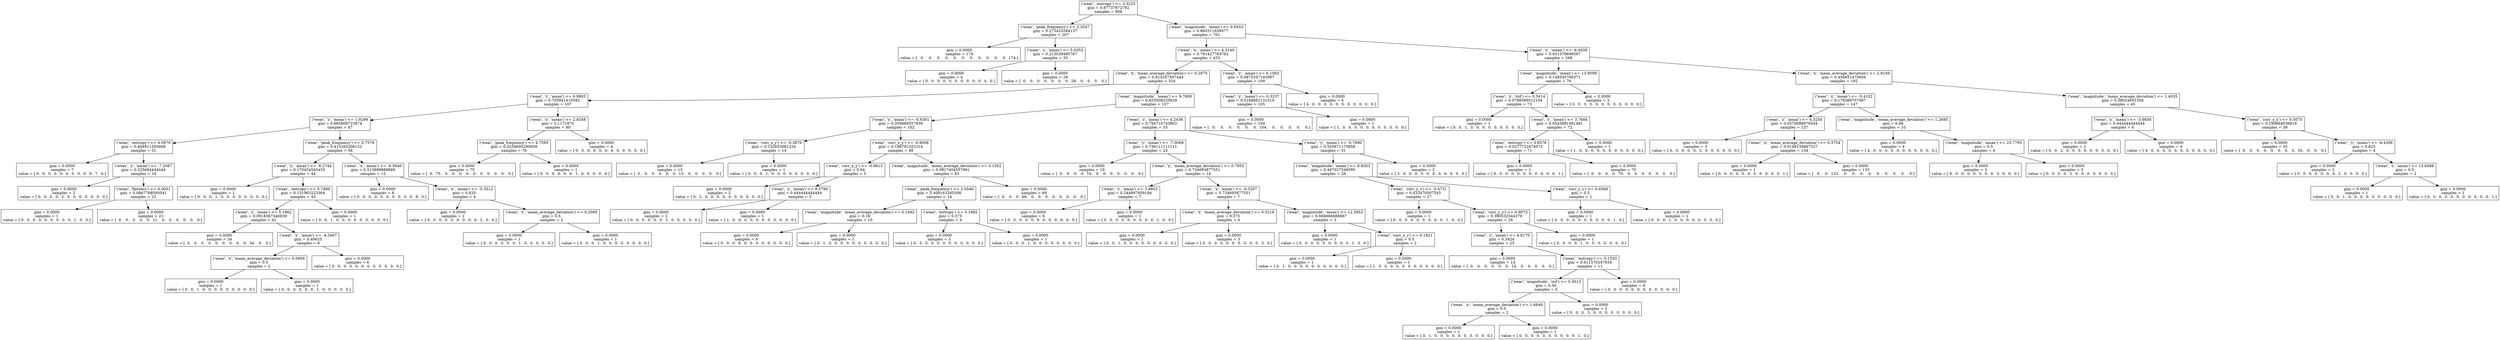 digraph Tree {
0 [label="('wear', 'entropy') <= 3.3225\ngini = 0.87737972792\nsamples = 908", shape="box"] ;
1 [label="('wear', 'peak_frequency') <= 2.3547\ngini = 0.273425284137\nsamples = 207", shape="box"] ;
0 -> 1 ;
2 [label="gini = 0.0000\nsamples = 174\nvalue = [   0.    0.    0.    0.    0.    0.    0.    0.    0.    0.    0.  174.]", shape="box"] ;
1 -> 2 ;
3 [label="('wear', 'z', 'amax') <= 5.0353\ngini = 0.213039485767\nsamples = 33", shape="box"] ;
1 -> 3 ;
4 [label="gini = 0.0000\nsamples = 4\nvalue = [ 0.  0.  0.  0.  0.  0.  0.  0.  0.  0.  4.  0.]", shape="box"] ;
3 -> 4 ;
5 [label="gini = 0.0000\nsamples = 29\nvalue = [  0.   0.   0.   0.   0.   0.   0.  29.   0.   0.   0.   0.]", shape="box"] ;
3 -> 5 ;
6 [label="('wear', 'magnitude', 'mean') <= 9.9453\ngini = 0.860311639577\nsamples = 701", shape="box"] ;
0 -> 6 ;
7 [label="('wear', 'x', 'mean') <= 4.3149\ngini = 0.791427763762\nsamples = 433", shape="box"] ;
6 -> 7 ;
8 [label="('wear', 'x', 'mean_average_deviation') <= 0.2075\ngini = 0.814357567444\nsamples = 324", shape="box"] ;
7 -> 8 ;
9 [label="('wear', 'z', 'amax') <= 6.9903\ngini = 0.705941410592\nsamples = 167", shape="box"] ;
8 -> 9 ;
10 [label="('wear', 'z', 'mean') <= 1.9299\ngini = 0.665609723874\nsamples = 87", shape="box"] ;
9 -> 10 ;
11 [label="('wear', 'entropy') <= 4.0970\ngini = 0.484911550468\nsamples = 31", shape="box"] ;
10 -> 11 ;
12 [label="gini = 0.0000\nsamples = 7\nvalue = [ 0.  0.  0.  0.  0.  0.  0.  0.  0.  0.  7.  0.]", shape="box"] ;
11 -> 12 ;
13 [label="('wear', 'y', 'amax') <= -7.2087\ngini = 0.225694444444\nsamples = 24", shape="box"] ;
11 -> 13 ;
14 [label="gini = 0.0000\nsamples = 2\nvalue = [ 0.  0.  0.  0.  2.  0.  0.  0.  0.  0.  0.  0.]", shape="box"] ;
13 -> 14 ;
15 [label="('wear', 'flatness') <= 0.0001\ngini = 0.0867768595041\nsamples = 22", shape="box"] ;
13 -> 15 ;
16 [label="gini = 0.0000\nsamples = 1\nvalue = [ 0.  0.  0.  0.  0.  0.  0.  0.  0.  1.  0.  0.]", shape="box"] ;
15 -> 16 ;
17 [label="gini = 0.0000\nsamples = 21\nvalue = [  0.   0.   0.   0.   0.  21.   0.   0.   0.   0.   0.   0.]", shape="box"] ;
15 -> 17 ;
18 [label="('wear', 'peak_frequency') <= 3.7576\ngini = 0.413265306122\nsamples = 56", shape="box"] ;
10 -> 18 ;
19 [label="('wear', 'y', 'amax') <= -8.2744\ngini = 0.170454545455\nsamples = 44", shape="box"] ;
18 -> 19 ;
20 [label="gini = 0.0000\nsamples = 1\nvalue = [ 0.  0.  0.  1.  0.  0.  0.  0.  0.  0.  0.  0.]", shape="box"] ;
19 -> 20 ;
21 [label="('wear', 'entropy') <= 5.7489\ngini = 0.131963223364\nsamples = 43", shape="box"] ;
19 -> 21 ;
22 [label="('wear', 'z', 'mean') <= 5.1862\ngini = 0.0918367346939\nsamples = 42", shape="box"] ;
21 -> 22 ;
23 [label="gini = 0.0000\nsamples = 34\nvalue = [  0.   0.   0.   0.   0.   0.   0.   0.   0.  34.   0.   0.]", shape="box"] ;
22 -> 23 ;
24 [label="('wear', 'x', 'amax') <= -4.3467\ngini = 0.40625\nsamples = 8", shape="box"] ;
22 -> 24 ;
25 [label="('wear', 'x', 'mean_average_deviation') <= 0.0956\ngini = 0.5\nsamples = 2", shape="box"] ;
24 -> 25 ;
26 [label="gini = 0.0000\nsamples = 1\nvalue = [ 0.  0.  1.  0.  0.  0.  0.  0.  0.  0.  0.  0.]", shape="box"] ;
25 -> 26 ;
27 [label="gini = 0.0000\nsamples = 1\nvalue = [ 0.  0.  0.  0.  0.  0.  1.  0.  0.  0.  0.  0.]", shape="box"] ;
25 -> 27 ;
28 [label="gini = 0.0000\nsamples = 6\nvalue = [ 0.  0.  0.  0.  0.  0.  0.  0.  0.  6.  0.  0.]", shape="box"] ;
24 -> 28 ;
29 [label="gini = 0.0000\nsamples = 1\nvalue = [ 0.  0.  1.  0.  0.  0.  0.  0.  0.  0.  0.  0.]", shape="box"] ;
21 -> 29 ;
30 [label="('wear', 'x', 'amax') <= -6.5640\ngini = 0.513888888889\nsamples = 12", shape="box"] ;
18 -> 30 ;
31 [label="gini = 0.0000\nsamples = 8\nvalue = [ 0.  0.  0.  0.  0.  0.  0.  0.  0.  0.  8.  0.]", shape="box"] ;
30 -> 31 ;
32 [label="('wear', 'x', 'mean') <= -5.3512\ngini = 0.625\nsamples = 4", shape="box"] ;
30 -> 32 ;
33 [label="gini = 0.0000\nsamples = 2\nvalue = [ 0.  0.  0.  0.  0.  0.  0.  0.  0.  2.  0.  0.]", shape="box"] ;
32 -> 33 ;
34 [label="('wear', 'z', 'mean_average_deviation') <= 0.2095\ngini = 0.5\nsamples = 2", shape="box"] ;
32 -> 34 ;
35 [label="gini = 0.0000\nsamples = 1\nvalue = [ 0.  0.  0.  0.  0.  0.  1.  0.  0.  0.  0.  0.]", shape="box"] ;
34 -> 35 ;
36 [label="gini = 0.0000\nsamples = 1\nvalue = [ 0.  0.  0.  1.  0.  0.  0.  0.  0.  0.  0.  0.]", shape="box"] ;
34 -> 36 ;
37 [label="('wear', 'x', 'mean') <= 2.6358\ngini = 0.1171875\nsamples = 80", shape="box"] ;
9 -> 37 ;
38 [label="('wear', 'peak_frequency') <= 4.7595\ngini = 0.0259695290859\nsamples = 76", shape="box"] ;
37 -> 38 ;
39 [label="gini = 0.0000\nsamples = 75\nvalue = [  0.  75.   0.   0.   0.   0.   0.   0.   0.   0.   0.   0.]", shape="box"] ;
38 -> 39 ;
40 [label="gini = 0.0000\nsamples = 1\nvalue = [ 0.  0.  0.  0.  0.  0.  1.  0.  0.  0.  0.  0.]", shape="box"] ;
38 -> 40 ;
41 [label="gini = 0.0000\nsamples = 4\nvalue = [ 0.  0.  0.  0.  0.  0.  4.  0.  0.  0.  0.  0.]", shape="box"] ;
37 -> 41 ;
42 [label="('wear', 'magnitude', 'mean') <= 9.7600\ngini = 0.653008235628\nsamples = 157", shape="box"] ;
8 -> 42 ;
43 [label="('wear', 'x', 'amax') <= -0.6301\ngini = 0.359669357939\nsamples = 102", shape="box"] ;
42 -> 43 ;
44 [label="('wear', 'corr_x_y') <= -0.3976\ngini = 0.132653061224\nsamples = 14", shape="box"] ;
43 -> 44 ;
45 [label="gini = 0.0000\nsamples = 13\nvalue = [  0.   0.   0.   0.   0.   0.  13.   0.   0.   0.   0.   0.]", shape="box"] ;
44 -> 45 ;
46 [label="gini = 0.0000\nsamples = 1\nvalue = [ 0.  0.  0.  1.  0.  0.  0.  0.  0.  0.  0.  0.]", shape="box"] ;
44 -> 46 ;
47 [label="('wear', 'corr_x_y') <= -0.8006\ngini = 0.188791322314\nsamples = 88", shape="box"] ;
43 -> 47 ;
48 [label="('wear', 'corr_x_y') <= -0.9613\ngini = 0.64\nsamples = 5", shape="box"] ;
47 -> 48 ;
49 [label="gini = 0.0000\nsamples = 2\nvalue = [ 0.  2.  0.  0.  0.  0.  0.  0.  0.  0.  0.  0.]", shape="box"] ;
48 -> 49 ;
50 [label="('wear', 'z', 'mean') <= 8.5790\ngini = 0.444444444444\nsamples = 3", shape="box"] ;
48 -> 50 ;
51 [label="gini = 0.0000\nsamples = 2\nvalue = [ 0.  0.  0.  0.  0.  0.  2.  0.  0.  0.  0.  0.]", shape="box"] ;
50 -> 51 ;
52 [label="gini = 0.0000\nsamples = 1\nvalue = [ 1.  0.  0.  0.  0.  0.  0.  0.  0.  0.  0.  0.]", shape="box"] ;
50 -> 52 ;
53 [label="('wear', 'magnitude', 'mean_average_deviation') <= 0.1502\ngini = 0.0917404557991\nsamples = 83", shape="box"] ;
47 -> 53 ;
54 [label="('wear', 'peak_frequency') <= 2.0540\ngini = 0.408163265306\nsamples = 14", shape="box"] ;
53 -> 54 ;
55 [label="('wear', 'magnitude', 'mean_average_deviation') <= 0.1492\ngini = 0.18\nsamples = 10", shape="box"] ;
54 -> 55 ;
56 [label="gini = 0.0000\nsamples = 9\nvalue = [ 0.  0.  0.  9.  0.  0.  0.  0.  0.  0.  0.  0.]", shape="box"] ;
55 -> 56 ;
57 [label="gini = 0.0000\nsamples = 1\nvalue = [ 0.  1.  0.  0.  0.  0.  0.  0.  0.  0.  0.  0.]", shape="box"] ;
55 -> 57 ;
58 [label="('wear', 'entropy') <= 5.1682\ngini = 0.375\nsamples = 4", shape="box"] ;
54 -> 58 ;
59 [label="gini = 0.0000\nsamples = 3\nvalue = [ 0.  3.  0.  0.  0.  0.  0.  0.  0.  0.  0.  0.]", shape="box"] ;
58 -> 59 ;
60 [label="gini = 0.0000\nsamples = 1\nvalue = [ 0.  0.  0.  1.  0.  0.  0.  0.  0.  0.  0.  0.]", shape="box"] ;
58 -> 60 ;
61 [label="gini = 0.0000\nsamples = 69\nvalue = [  0.   0.   0.  69.   0.   0.   0.   0.   0.   0.   0.   0.]", shape="box"] ;
53 -> 61 ;
62 [label="('wear', 'z', 'mean') <= 4.2436\ngini = 0.794710743802\nsamples = 55", shape="box"] ;
42 -> 62 ;
63 [label="('wear', 'y', 'mean') <= -7.0068\ngini = 0.736111111111\nsamples = 24", shape="box"] ;
62 -> 63 ;
64 [label="gini = 0.0000\nsamples = 10\nvalue = [  0.   0.   0.   0.  10.   0.   0.   0.   0.   0.   0.   0.]", shape="box"] ;
63 -> 64 ;
65 [label="('wear', 'y', 'mean_average_deviation') <= 0.7953\ngini = 0.734693877551\nsamples = 14", shape="box"] ;
63 -> 65 ;
66 [label="('wear', 'z', 'amax') <= 3.8853\ngini = 0.244897959184\nsamples = 7", shape="box"] ;
65 -> 66 ;
67 [label="gini = 0.0000\nsamples = 6\nvalue = [ 0.  0.  0.  0.  0.  6.  0.  0.  0.  0.  0.  0.]", shape="box"] ;
66 -> 67 ;
68 [label="gini = 0.0000\nsamples = 1\nvalue = [ 0.  0.  0.  0.  0.  0.  0.  0.  0.  1.  0.  0.]", shape="box"] ;
66 -> 68 ;
69 [label="('wear', 'x', 'amax') <= -0.3207\ngini = 0.734693877551\nsamples = 7", shape="box"] ;
65 -> 69 ;
70 [label="('wear', 'x', 'mean_average_deviation') <= 0.5216\ngini = 0.375\nsamples = 4", shape="box"] ;
69 -> 70 ;
71 [label="gini = 0.0000\nsamples = 1\nvalue = [ 0.  0.  1.  0.  0.  0.  0.  0.  0.  0.  0.  0.]", shape="box"] ;
70 -> 71 ;
72 [label="gini = 0.0000\nsamples = 3\nvalue = [ 0.  0.  0.  0.  0.  0.  0.  0.  0.  0.  3.  0.]", shape="box"] ;
70 -> 72 ;
73 [label="('wear', 'magnitude', 'amax') <= 12.5953\ngini = 0.666666666667\nsamples = 3", shape="box"] ;
69 -> 73 ;
74 [label="gini = 0.0000\nsamples = 1\nvalue = [ 0.  0.  0.  0.  0.  0.  0.  0.  0.  1.  0.  0.]", shape="box"] ;
73 -> 74 ;
75 [label="('wear', 'corr_x_z') <= 0.1821\ngini = 0.5\nsamples = 2", shape="box"] ;
73 -> 75 ;
76 [label="gini = 0.0000\nsamples = 1\nvalue = [ 0.  1.  0.  0.  0.  0.  0.  0.  0.  0.  0.  0.]", shape="box"] ;
75 -> 76 ;
77 [label="gini = 0.0000\nsamples = 1\nvalue = [ 1.  0.  0.  0.  0.  0.  0.  0.  0.  0.  0.  0.]", shape="box"] ;
75 -> 77 ;
78 [label="('wear', 'y', 'mean') <= -0.7690\ngini = 0.555671175858\nsamples = 31", shape="box"] ;
62 -> 78 ;
79 [label="('wear', 'magnitude', 'mean') <= 9.9303\ngini = 0.497027348395\nsamples = 29", shape="box"] ;
78 -> 79 ;
80 [label="('wear', 'corr_y_z') <= -0.4731\ngini = 0.433470507545\nsamples = 27", shape="box"] ;
79 -> 80 ;
81 [label="gini = 0.0000\nsamples = 1\nvalue = [ 0.  0.  0.  0.  0.  0.  0.  0.  0.  1.  0.  0.]", shape="box"] ;
80 -> 81 ;
82 [label="('wear', 'corr_y_z') <= 0.9073\ngini = 0.390532544379\nsamples = 26", shape="box"] ;
80 -> 82 ;
83 [label="('wear', 'z', 'mean') <= 6.8170\ngini = 0.3424\nsamples = 25", shape="box"] ;
82 -> 83 ;
84 [label="gini = 0.0000\nsamples = 14\nvalue = [  0.   0.   0.   0.   0.   0.  14.   0.   0.   0.   0.   0.]", shape="box"] ;
83 -> 84 ;
85 [label="('wear', 'entropy') <= 5.1553\ngini = 0.611570247934\nsamples = 11", shape="box"] ;
83 -> 85 ;
86 [label="('wear', 'magnitude', 'std') <= 0.5613\ngini = 0.56\nsamples = 5", shape="box"] ;
85 -> 86 ;
87 [label="('wear', 'x', 'mean_average_deviation') <= 1.6849\ngini = 0.5\nsamples = 2", shape="box"] ;
86 -> 87 ;
88 [label="gini = 0.0000\nsamples = 1\nvalue = [ 0.  1.  0.  0.  0.  0.  0.  0.  0.  0.  0.  0.]", shape="box"] ;
87 -> 88 ;
89 [label="gini = 0.0000\nsamples = 1\nvalue = [ 0.  0.  0.  0.  0.  0.  0.  0.  0.  0.  1.  0.]", shape="box"] ;
87 -> 89 ;
90 [label="gini = 0.0000\nsamples = 3\nvalue = [ 0.  0.  0.  3.  0.  0.  0.  0.  0.  0.  0.  0.]", shape="box"] ;
86 -> 90 ;
91 [label="gini = 0.0000\nsamples = 6\nvalue = [ 0.  0.  0.  0.  0.  0.  6.  0.  0.  0.  0.  0.]", shape="box"] ;
85 -> 91 ;
92 [label="gini = 0.0000\nsamples = 1\nvalue = [ 0.  0.  0.  0.  1.  0.  0.  0.  0.  0.  0.  0.]", shape="box"] ;
82 -> 92 ;
93 [label="('wear', 'corr_y_z') <= 0.4568\ngini = 0.5\nsamples = 2", shape="box"] ;
79 -> 93 ;
94 [label="gini = 0.0000\nsamples = 1\nvalue = [ 0.  0.  0.  0.  0.  0.  0.  0.  0.  0.  1.  0.]", shape="box"] ;
93 -> 94 ;
95 [label="gini = 0.0000\nsamples = 1\nvalue = [ 0.  0.  0.  1.  0.  0.  0.  0.  0.  0.  0.  0.]", shape="box"] ;
93 -> 95 ;
96 [label="gini = 0.0000\nsamples = 2\nvalue = [ 2.  0.  0.  0.  0.  0.  0.  0.  0.  0.  0.  0.]", shape="box"] ;
78 -> 96 ;
97 [label="('wear', 'y', 'amax') <= 6.1063\ngini = 0.0875347192997\nsamples = 109", shape="box"] ;
7 -> 97 ;
98 [label="('wear', 'y', 'mean') <= 0.3237\ngini = 0.0188662131519\nsamples = 105", shape="box"] ;
97 -> 98 ;
99 [label="gini = 0.0000\nsamples = 104\nvalue = [   0.    0.    0.    0.    0.    0.  104.    0.    0.    0.    0.    0.]", shape="box"] ;
98 -> 99 ;
100 [label="gini = 0.0000\nsamples = 1\nvalue = [ 1.  0.  0.  0.  0.  0.  0.  0.  0.  0.  0.  0.]", shape="box"] ;
98 -> 100 ;
101 [label="gini = 0.0000\nsamples = 4\nvalue = [ 4.  0.  0.  0.  0.  0.  0.  0.  0.  0.  0.  0.]", shape="box"] ;
97 -> 101 ;
102 [label="('wear', 'y', 'mean') <= -6.4938\ngini = 0.631376698597\nsamples = 268", shape="box"] ;
6 -> 102 ;
103 [label="('wear', 'magnitude', 'mean') <= 13.9599\ngini = 0.148545706371\nsamples = 76", shape="box"] ;
102 -> 103 ;
104 [label="('wear', 'x', 'std') <= 0.5414\ngini = 0.0799399512104\nsamples = 73", shape="box"] ;
103 -> 104 ;
105 [label="gini = 0.0000\nsamples = 1\nvalue = [ 0.  0.  1.  0.  0.  0.  0.  0.  0.  0.  0.  0.]", shape="box"] ;
104 -> 105 ;
106 [label="('wear', 'z', 'mean') <= 3.7684\ngini = 0.0543981481481\nsamples = 72", shape="box"] ;
104 -> 106 ;
107 [label="('wear', 'entropy') <= 3.8576\ngini = 0.0277722674073\nsamples = 71", shape="box"] ;
106 -> 107 ;
108 [label="gini = 0.0000\nsamples = 1\nvalue = [ 0.  0.  0.  0.  0.  0.  0.  0.  0.  0.  0.  1.]", shape="box"] ;
107 -> 108 ;
109 [label="gini = 0.0000\nsamples = 70\nvalue = [  0.   0.   0.   0.  70.   0.   0.   0.   0.   0.   0.   0.]", shape="box"] ;
107 -> 109 ;
110 [label="gini = 0.0000\nsamples = 1\nvalue = [ 1.  0.  0.  0.  0.  0.  0.  0.  0.  0.  0.  0.]", shape="box"] ;
106 -> 110 ;
111 [label="gini = 0.0000\nsamples = 3\nvalue = [ 0.  0.  3.  0.  0.  0.  0.  0.  0.  0.  0.  0.]", shape="box"] ;
103 -> 111 ;
112 [label="('wear', 'x', 'mean_average_deviation') <= 2.9149\ngini = 0.456651475694\nsamples = 192", shape="box"] ;
102 -> 112 ;
113 [label="('wear', 'x', 'mean') <= -5.4102\ngini = 0.179369707067\nsamples = 147", shape="box"] ;
112 -> 113 ;
114 [label="('wear', 'z', 'amax') <= 4.3250\ngini = 0.0570088976504\nsamples = 137", shape="box"] ;
113 -> 114 ;
115 [label="gini = 0.0000\nsamples = 3\nvalue = [ 0.  0.  0.  0.  0.  3.  0.  0.  0.  0.  0.  0.]", shape="box"] ;
114 -> 115 ;
116 [label="('wear', 'x', 'mean_average_deviation') <= 0.3754\ngini = 0.0148139897527\nsamples = 134", shape="box"] ;
114 -> 116 ;
117 [label="gini = 0.0000\nsamples = 1\nvalue = [ 0.  0.  0.  0.  0.  0.  0.  0.  0.  0.  0.  1.]", shape="box"] ;
116 -> 117 ;
118 [label="gini = 0.0000\nsamples = 133\nvalue = [   0.    0.  133.    0.    0.    0.    0.    0.    0.    0.    0.    0.]", shape="box"] ;
116 -> 118 ;
119 [label="('wear', 'magnitude', 'mean_average_deviation') <= 1.2695\ngini = 0.66\nsamples = 10", shape="box"] ;
113 -> 119 ;
120 [label="gini = 0.0000\nsamples = 4\nvalue = [ 4.  0.  0.  0.  0.  0.  0.  0.  0.  0.  0.  0.]", shape="box"] ;
119 -> 120 ;
121 [label="('wear', 'magnitude', 'amax') <= 23.7795\ngini = 0.5\nsamples = 6", shape="box"] ;
119 -> 121 ;
122 [label="gini = 0.0000\nsamples = 3\nvalue = [ 0.  0.  0.  0.  0.  0.  0.  0.  3.  0.  0.  0.]", shape="box"] ;
121 -> 122 ;
123 [label="gini = 0.0000\nsamples = 3\nvalue = [ 0.  0.  0.  0.  3.  0.  0.  0.  0.  0.  0.  0.]", shape="box"] ;
121 -> 123 ;
124 [label="('wear', 'magnitude', 'mean_average_deviation') <= 1.4035\ngini = 0.38024691358\nsamples = 45", shape="box"] ;
112 -> 124 ;
125 [label="('wear', 'x', 'mean') <= -3.6658\ngini = 0.444444444444\nsamples = 6", shape="box"] ;
124 -> 125 ;
126 [label="gini = 0.0000\nsamples = 2\nvalue = [ 0.  0.  2.  0.  0.  0.  0.  0.  0.  0.  0.  0.]", shape="box"] ;
125 -> 126 ;
127 [label="gini = 0.0000\nsamples = 4\nvalue = [ 4.  0.  0.  0.  0.  0.  0.  0.  0.  0.  0.  0.]", shape="box"] ;
125 -> 127 ;
128 [label="('wear', 'corr_x_y') <= 0.5075\ngini = 0.190664036818\nsamples = 39", shape="box"] ;
124 -> 128 ;
129 [label="gini = 0.0000\nsamples = 35\nvalue = [  0.   0.   0.   0.   0.   0.   0.   0.  35.   0.   0.   0.]", shape="box"] ;
128 -> 129 ;
130 [label="('wear', 'y', 'mean') <= -4.4306\ngini = 0.625\nsamples = 4", shape="box"] ;
128 -> 130 ;
131 [label="gini = 0.0000\nsamples = 2\nvalue = [ 0.  0.  0.  0.  0.  0.  0.  2.  0.  0.  0.  0.]", shape="box"] ;
130 -> 131 ;
132 [label="('wear', 'z', 'amax') <= 13.9488\ngini = 0.5\nsamples = 2", shape="box"] ;
130 -> 132 ;
133 [label="gini = 0.0000\nsamples = 1\nvalue = [ 0.  0.  1.  0.  0.  0.  0.  0.  0.  0.  0.  0.]", shape="box"] ;
132 -> 133 ;
134 [label="gini = 0.0000\nsamples = 1\nvalue = [ 0.  0.  0.  0.  0.  0.  0.  0.  0.  0.  0.  1.]", shape="box"] ;
132 -> 134 ;
}